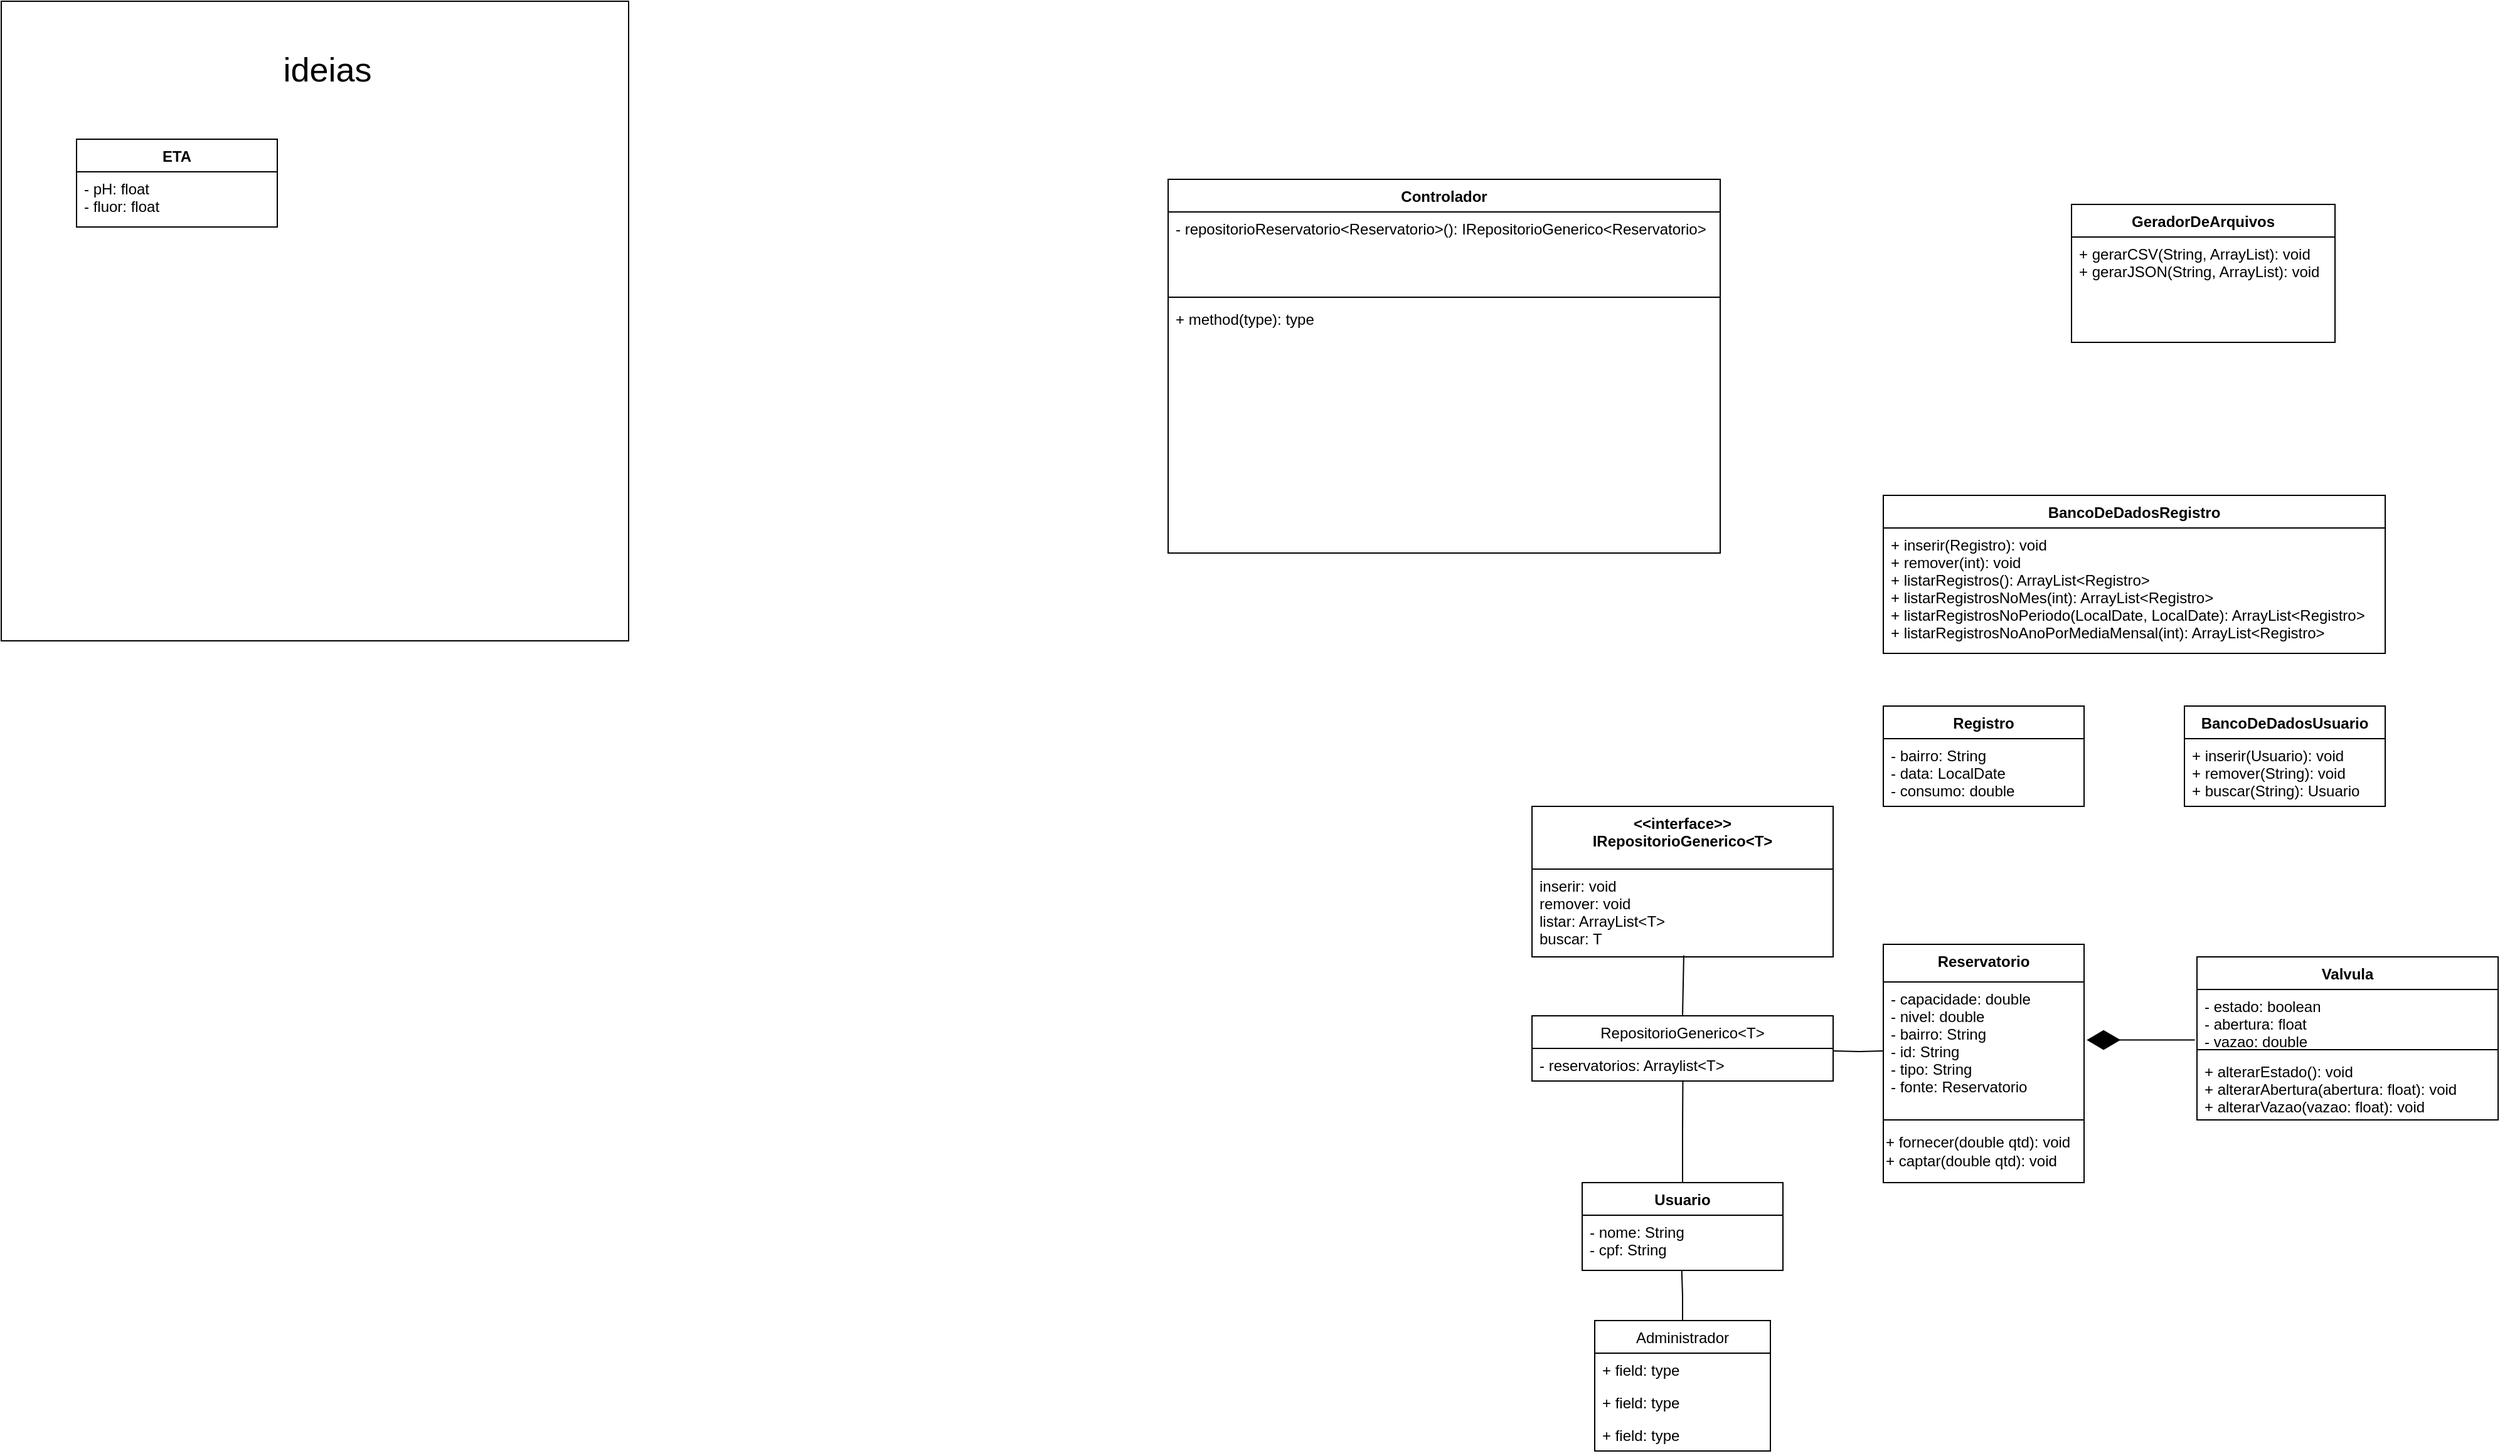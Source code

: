 <mxfile version="14.7.2" type="github">
  <diagram id="-gsOCJniIIdcKkO32to5" name="Page-1">
    <mxGraphModel dx="2381" dy="1046" grid="1" gridSize="10" guides="1" tooltips="1" connect="1" arrows="1" fold="1" page="0" pageScale="1" pageWidth="1169" pageHeight="827" background="none" math="0" shadow="0">
      <root>
        <mxCell id="0" />
        <mxCell id="1" parent="0" />
        <mxCell id="gzQUT5za1X285XwGKoim-14" value="" style="rounded=0;whiteSpace=wrap;html=1;" parent="1" vertex="1">
          <mxGeometry x="-1020" y="-362" width="500" height="510" as="geometry" />
        </mxCell>
        <mxCell id="XEYvs15T29jDYPcG7W7k-1" value="Reservatorio" style="swimlane;fontStyle=1;align=center;verticalAlign=top;childLayout=stackLayout;horizontal=1;startSize=30;horizontalStack=0;resizeParent=1;resizeParentMax=0;resizeLast=0;collapsible=1;marginBottom=0;" parent="1" vertex="1">
          <mxGeometry x="480" y="390" width="160" height="190" as="geometry">
            <mxRectangle x="475" y="232" width="110" height="26" as="alternateBounds" />
          </mxGeometry>
        </mxCell>
        <mxCell id="XEYvs15T29jDYPcG7W7k-2" value="- capacidade: double&#xa;- nivel: double&#xa;- bairro: String&#xa;- id: String&#xa;- tipo: String&#xa;- fonte: Reservatorio" style="text;strokeColor=none;fillColor=none;align=left;verticalAlign=top;spacingLeft=4;spacingRight=4;overflow=hidden;rotatable=0;points=[[0,0.5],[1,0.5]];portConstraint=eastwest;" parent="XEYvs15T29jDYPcG7W7k-1" vertex="1">
          <mxGeometry y="30" width="160" height="110" as="geometry" />
        </mxCell>
        <mxCell id="gzQUT5za1X285XwGKoim-1" value="+ fornecer(double qtd): void&lt;br&gt;+ captar(double qtd): void" style="html=1;align=left;" parent="XEYvs15T29jDYPcG7W7k-1" vertex="1">
          <mxGeometry y="140" width="160" height="50" as="geometry" />
        </mxCell>
        <mxCell id="XEYvs15T29jDYPcG7W7k-8" value="Valvula" style="swimlane;fontStyle=1;align=center;verticalAlign=top;childLayout=stackLayout;horizontal=1;startSize=26;horizontalStack=0;resizeParent=1;resizeParentMax=0;resizeLast=0;collapsible=1;marginBottom=0;" parent="1" vertex="1">
          <mxGeometry x="730" y="400" width="240" height="130" as="geometry" />
        </mxCell>
        <mxCell id="XEYvs15T29jDYPcG7W7k-9" value="- estado: boolean&#xa;- abertura: float&#xa;- vazao: double" style="text;strokeColor=none;fillColor=none;align=left;verticalAlign=top;spacingLeft=4;spacingRight=4;overflow=hidden;rotatable=0;points=[[0,0.5],[1,0.5]];portConstraint=eastwest;" parent="XEYvs15T29jDYPcG7W7k-8" vertex="1">
          <mxGeometry y="26" width="240" height="44" as="geometry" />
        </mxCell>
        <mxCell id="XEYvs15T29jDYPcG7W7k-10" value="" style="line;strokeWidth=1;fillColor=none;align=left;verticalAlign=middle;spacingTop=-1;spacingLeft=3;spacingRight=3;rotatable=0;labelPosition=right;points=[];portConstraint=eastwest;" parent="XEYvs15T29jDYPcG7W7k-8" vertex="1">
          <mxGeometry y="70" width="240" height="8" as="geometry" />
        </mxCell>
        <mxCell id="XEYvs15T29jDYPcG7W7k-11" value="+ alterarEstado(): void&#xa;+ alterarAbertura(abertura: float): void&#xa;+ alterarVazao(vazao: float): void" style="text;strokeColor=none;fillColor=none;align=left;verticalAlign=top;spacingLeft=4;spacingRight=4;overflow=hidden;rotatable=0;points=[[0,0.5],[1,0.5]];portConstraint=eastwest;" parent="XEYvs15T29jDYPcG7W7k-8" vertex="1">
          <mxGeometry y="78" width="240" height="52" as="geometry" />
        </mxCell>
        <mxCell id="JQQnFDqzoBP-I6LODJSh-22" value="" style="endArrow=diamondThin;endFill=1;endSize=24;html=1;exitX=-0.007;exitY=0.916;exitDx=0;exitDy=0;exitPerimeter=0;entryX=1.013;entryY=0.421;entryDx=0;entryDy=0;entryPerimeter=0;" parent="1" source="XEYvs15T29jDYPcG7W7k-9" target="XEYvs15T29jDYPcG7W7k-2" edge="1">
          <mxGeometry width="160" relative="1" as="geometry">
            <mxPoint x="630" y="420" as="sourcePoint" />
            <mxPoint x="690" y="466" as="targetPoint" />
          </mxGeometry>
        </mxCell>
        <mxCell id="JQQnFDqzoBP-I6LODJSh-25" value="ETA" style="swimlane;fontStyle=1;align=center;verticalAlign=top;childLayout=stackLayout;horizontal=1;startSize=26;horizontalStack=0;resizeParent=1;resizeParentMax=0;resizeLast=0;collapsible=1;marginBottom=0;" parent="1" vertex="1">
          <mxGeometry x="-960" y="-252" width="160" height="70" as="geometry" />
        </mxCell>
        <mxCell id="JQQnFDqzoBP-I6LODJSh-26" value="- pH: float&#xa;- fluor: float" style="text;strokeColor=none;fillColor=none;align=left;verticalAlign=top;spacingLeft=4;spacingRight=4;overflow=hidden;rotatable=0;points=[[0,0.5],[1,0.5]];portConstraint=eastwest;" parent="JQQnFDqzoBP-I6LODJSh-25" vertex="1">
          <mxGeometry y="26" width="160" height="44" as="geometry" />
        </mxCell>
        <mxCell id="JQQnFDqzoBP-I6LODJSh-38" value="RepositorioGenerico&lt;T&gt;" style="swimlane;fontStyle=0;childLayout=stackLayout;horizontal=1;startSize=26;fillColor=none;horizontalStack=0;resizeParent=1;resizeParentMax=0;resizeLast=0;collapsible=1;marginBottom=0;" parent="1" vertex="1">
          <mxGeometry x="200" y="447" width="240" height="52" as="geometry" />
        </mxCell>
        <mxCell id="JQQnFDqzoBP-I6LODJSh-39" value="- reservatorios: Arraylist&lt;T&gt;" style="text;strokeColor=none;fillColor=none;align=left;verticalAlign=top;spacingLeft=4;spacingRight=4;overflow=hidden;rotatable=0;points=[[0,0.5],[1,0.5]];portConstraint=eastwest;" parent="JQQnFDqzoBP-I6LODJSh-38" vertex="1">
          <mxGeometry y="26" width="240" height="26" as="geometry" />
        </mxCell>
        <mxCell id="JQQnFDqzoBP-I6LODJSh-44" style="edgeStyle=orthogonalEdgeStyle;rounded=0;orthogonalLoop=1;jettySize=auto;html=1;entryX=0;entryY=0.5;entryDx=0;entryDy=0;endArrow=none;endFill=0;" parent="1" target="XEYvs15T29jDYPcG7W7k-2" edge="1">
          <mxGeometry relative="1" as="geometry">
            <mxPoint x="440" y="475" as="sourcePoint" />
          </mxGeometry>
        </mxCell>
        <mxCell id="B4zHAHr1nAyR_HQkKBaB-5" style="edgeStyle=orthogonalEdgeStyle;rounded=0;orthogonalLoop=1;jettySize=auto;html=1;entryX=0.5;entryY=0;entryDx=0;entryDy=0;endArrow=none;endFill=0;exitX=0.504;exitY=0.983;exitDx=0;exitDy=0;exitPerimeter=0;" parent="1" source="ZGSeOnVhYkG-6NrmND0K-4" target="JQQnFDqzoBP-I6LODJSh-38" edge="1">
          <mxGeometry relative="1" as="geometry">
            <mxPoint x="320" y="400" as="sourcePoint" />
            <Array as="points">
              <mxPoint x="320" y="399" />
            </Array>
          </mxGeometry>
        </mxCell>
        <mxCell id="gzQUT5za1X285XwGKoim-6" value="Registro" style="swimlane;fontStyle=1;align=center;verticalAlign=top;childLayout=stackLayout;horizontal=1;startSize=26;horizontalStack=0;resizeParent=1;resizeParentMax=0;resizeLast=0;collapsible=1;marginBottom=0;" parent="1" vertex="1">
          <mxGeometry x="480" y="200" width="160" height="80" as="geometry" />
        </mxCell>
        <mxCell id="gzQUT5za1X285XwGKoim-7" value="- bairro: String&#xa;- data: LocalDate&#xa;- consumo: double" style="text;strokeColor=none;fillColor=none;align=left;verticalAlign=top;spacingLeft=4;spacingRight=4;overflow=hidden;rotatable=0;points=[[0,0.5],[1,0.5]];portConstraint=eastwest;" parent="gzQUT5za1X285XwGKoim-6" vertex="1">
          <mxGeometry y="26" width="160" height="54" as="geometry" />
        </mxCell>
        <mxCell id="gzQUT5za1X285XwGKoim-15" value="ideias" style="text;html=1;strokeColor=none;fillColor=none;align=center;verticalAlign=middle;whiteSpace=wrap;rounded=0;fontSize=27;" parent="1" vertex="1">
          <mxGeometry x="-900" y="-332" width="280" height="50" as="geometry" />
        </mxCell>
        <mxCell id="ZGSeOnVhYkG-6NrmND0K-1" value="&lt;&lt;interface&gt;&gt;&#xa;IRepositorioGenerico&lt;T&gt;&#xa;" style="swimlane;fontStyle=1;align=center;verticalAlign=top;childLayout=stackLayout;horizontal=1;startSize=50;horizontalStack=0;resizeParent=1;resizeParentMax=0;resizeLast=0;collapsible=1;marginBottom=0;" parent="1" vertex="1">
          <mxGeometry x="200" y="280" width="240" height="120" as="geometry" />
        </mxCell>
        <mxCell id="ZGSeOnVhYkG-6NrmND0K-4" value="inserir: void&#xa;remover: void&#xa;listar: ArrayList&lt;T&gt;&#xa;buscar: T" style="text;strokeColor=none;fillColor=none;align=left;verticalAlign=top;spacingLeft=4;spacingRight=4;overflow=hidden;rotatable=0;points=[[0,0.5],[1,0.5]];portConstraint=eastwest;" parent="ZGSeOnVhYkG-6NrmND0K-1" vertex="1">
          <mxGeometry y="50" width="240" height="70" as="geometry" />
        </mxCell>
        <mxCell id="ZGSeOnVhYkG-6NrmND0K-12" style="edgeStyle=orthogonalEdgeStyle;rounded=0;orthogonalLoop=1;jettySize=auto;html=1;exitX=0.5;exitY=0;exitDx=0;exitDy=0;entryX=0.501;entryY=0.975;entryDx=0;entryDy=0;entryPerimeter=0;endArrow=none;endFill=0;" parent="1" source="ZGSeOnVhYkG-6NrmND0K-6" target="JQQnFDqzoBP-I6LODJSh-39" edge="1">
          <mxGeometry relative="1" as="geometry" />
        </mxCell>
        <mxCell id="ZGSeOnVhYkG-6NrmND0K-6" value="Usuario" style="swimlane;fontStyle=1;align=center;verticalAlign=top;childLayout=stackLayout;horizontal=1;startSize=26;horizontalStack=0;resizeParent=1;resizeParentMax=0;resizeLast=0;collapsible=1;marginBottom=0;" parent="1" vertex="1">
          <mxGeometry x="240" y="580" width="160" height="70" as="geometry" />
        </mxCell>
        <mxCell id="ZGSeOnVhYkG-6NrmND0K-7" value="- nome: String&#xa;- cpf: String" style="text;strokeColor=none;fillColor=none;align=left;verticalAlign=top;spacingLeft=4;spacingRight=4;overflow=hidden;rotatable=0;points=[[0,0.5],[1,0.5]];portConstraint=eastwest;" parent="ZGSeOnVhYkG-6NrmND0K-6" vertex="1">
          <mxGeometry y="26" width="160" height="44" as="geometry" />
        </mxCell>
        <mxCell id="ZGSeOnVhYkG-6NrmND0K-17" style="edgeStyle=orthogonalEdgeStyle;rounded=0;orthogonalLoop=1;jettySize=auto;html=1;entryX=0.496;entryY=1.011;entryDx=0;entryDy=0;entryPerimeter=0;endArrow=none;endFill=0;" parent="1" source="ZGSeOnVhYkG-6NrmND0K-13" target="ZGSeOnVhYkG-6NrmND0K-7" edge="1">
          <mxGeometry relative="1" as="geometry" />
        </mxCell>
        <mxCell id="ZGSeOnVhYkG-6NrmND0K-13" value="Administrador" style="swimlane;fontStyle=0;childLayout=stackLayout;horizontal=1;startSize=26;fillColor=none;horizontalStack=0;resizeParent=1;resizeParentMax=0;resizeLast=0;collapsible=1;marginBottom=0;" parent="1" vertex="1">
          <mxGeometry x="250" y="690" width="140" height="104" as="geometry" />
        </mxCell>
        <mxCell id="ZGSeOnVhYkG-6NrmND0K-14" value="+ field: type" style="text;strokeColor=none;fillColor=none;align=left;verticalAlign=top;spacingLeft=4;spacingRight=4;overflow=hidden;rotatable=0;points=[[0,0.5],[1,0.5]];portConstraint=eastwest;" parent="ZGSeOnVhYkG-6NrmND0K-13" vertex="1">
          <mxGeometry y="26" width="140" height="26" as="geometry" />
        </mxCell>
        <mxCell id="ZGSeOnVhYkG-6NrmND0K-15" value="+ field: type" style="text;strokeColor=none;fillColor=none;align=left;verticalAlign=top;spacingLeft=4;spacingRight=4;overflow=hidden;rotatable=0;points=[[0,0.5],[1,0.5]];portConstraint=eastwest;" parent="ZGSeOnVhYkG-6NrmND0K-13" vertex="1">
          <mxGeometry y="52" width="140" height="26" as="geometry" />
        </mxCell>
        <mxCell id="ZGSeOnVhYkG-6NrmND0K-16" value="+ field: type" style="text;strokeColor=none;fillColor=none;align=left;verticalAlign=top;spacingLeft=4;spacingRight=4;overflow=hidden;rotatable=0;points=[[0,0.5],[1,0.5]];portConstraint=eastwest;" parent="ZGSeOnVhYkG-6NrmND0K-13" vertex="1">
          <mxGeometry y="78" width="140" height="26" as="geometry" />
        </mxCell>
        <mxCell id="ZGSeOnVhYkG-6NrmND0K-18" value="Controlador" style="swimlane;fontStyle=1;align=center;verticalAlign=top;childLayout=stackLayout;horizontal=1;startSize=26;horizontalStack=0;resizeParent=1;resizeParentMax=0;resizeLast=0;collapsible=1;marginBottom=0;" parent="1" vertex="1">
          <mxGeometry x="-90" y="-220" width="440" height="298" as="geometry" />
        </mxCell>
        <mxCell id="ZGSeOnVhYkG-6NrmND0K-19" value="- repositorioReservatorio&lt;Reservatorio&gt;(): IRepositorioGenerico&lt;Reservatorio&gt;" style="text;strokeColor=none;fillColor=none;align=left;verticalAlign=top;spacingLeft=4;spacingRight=4;overflow=hidden;rotatable=0;points=[[0,0.5],[1,0.5]];portConstraint=eastwest;" parent="ZGSeOnVhYkG-6NrmND0K-18" vertex="1">
          <mxGeometry y="26" width="440" height="64" as="geometry" />
        </mxCell>
        <mxCell id="ZGSeOnVhYkG-6NrmND0K-20" value="" style="line;strokeWidth=1;fillColor=none;align=left;verticalAlign=middle;spacingTop=-1;spacingLeft=3;spacingRight=3;rotatable=0;labelPosition=right;points=[];portConstraint=eastwest;" parent="ZGSeOnVhYkG-6NrmND0K-18" vertex="1">
          <mxGeometry y="90" width="440" height="8" as="geometry" />
        </mxCell>
        <mxCell id="ZGSeOnVhYkG-6NrmND0K-21" value="+ method(type): type" style="text;strokeColor=none;fillColor=none;align=left;verticalAlign=top;spacingLeft=4;spacingRight=4;overflow=hidden;rotatable=0;points=[[0,0.5],[1,0.5]];portConstraint=eastwest;" parent="ZGSeOnVhYkG-6NrmND0K-18" vertex="1">
          <mxGeometry y="98" width="440" height="200" as="geometry" />
        </mxCell>
        <mxCell id="ZGSeOnVhYkG-6NrmND0K-22" value="BancoDeDadosRegistro" style="swimlane;fontStyle=1;align=center;verticalAlign=top;childLayout=stackLayout;horizontal=1;startSize=26;horizontalStack=0;resizeParent=1;resizeParentMax=0;resizeLast=0;collapsible=1;marginBottom=0;" parent="1" vertex="1">
          <mxGeometry x="480" y="32" width="400" height="126" as="geometry" />
        </mxCell>
        <mxCell id="ZGSeOnVhYkG-6NrmND0K-25" value="+ inserir(Registro): void&#xa;+ remover(int): void&#xa;+ listarRegistros(): ArrayList&lt;Registro&gt;&#xa;+ listarRegistrosNoMes(int): ArrayList&lt;Registro&gt;&#xa;+ listarRegistrosNoPeriodo(LocalDate, LocalDate): ArrayList&lt;Registro&gt;&#xa;+ listarRegistrosNoAnoPorMediaMensal(int): ArrayList&lt;Registro&gt;" style="text;strokeColor=none;fillColor=none;align=left;verticalAlign=top;spacingLeft=4;spacingRight=4;overflow=hidden;rotatable=0;points=[[0,0.5],[1,0.5]];portConstraint=eastwest;" parent="ZGSeOnVhYkG-6NrmND0K-22" vertex="1">
          <mxGeometry y="26" width="400" height="100" as="geometry" />
        </mxCell>
        <mxCell id="ZGSeOnVhYkG-6NrmND0K-30" value="BancoDeDadosUsuario" style="swimlane;fontStyle=1;align=center;verticalAlign=top;childLayout=stackLayout;horizontal=1;startSize=26;horizontalStack=0;resizeParent=1;resizeParentMax=0;resizeLast=0;collapsible=1;marginBottom=0;" parent="1" vertex="1">
          <mxGeometry x="720" y="200" width="160" height="80" as="geometry" />
        </mxCell>
        <mxCell id="ZGSeOnVhYkG-6NrmND0K-33" value="+ inserir(Usuario): void&#xa;+ remover(String): void&#xa;+ buscar(String): Usuario" style="text;strokeColor=none;fillColor=none;align=left;verticalAlign=top;spacingLeft=4;spacingRight=4;overflow=hidden;rotatable=0;points=[[0,0.5],[1,0.5]];portConstraint=eastwest;" parent="ZGSeOnVhYkG-6NrmND0K-30" vertex="1">
          <mxGeometry y="26" width="160" height="54" as="geometry" />
        </mxCell>
        <mxCell id="L2nLWlJkYwpwYnrZozBT-7" value="GeradorDeArquivos" style="swimlane;fontStyle=1;align=center;verticalAlign=top;childLayout=stackLayout;horizontal=1;startSize=26;horizontalStack=0;resizeParent=1;resizeParentMax=0;resizeLast=0;collapsible=1;marginBottom=0;" vertex="1" parent="1">
          <mxGeometry x="630" y="-200" width="210" height="110" as="geometry" />
        </mxCell>
        <mxCell id="L2nLWlJkYwpwYnrZozBT-10" value="+ gerarCSV(String, ArrayList): void&#xa;+ gerarJSON(String, ArrayList): void" style="text;strokeColor=none;fillColor=none;align=left;verticalAlign=top;spacingLeft=4;spacingRight=4;overflow=hidden;rotatable=0;points=[[0,0.5],[1,0.5]];portConstraint=eastwest;" vertex="1" parent="L2nLWlJkYwpwYnrZozBT-7">
          <mxGeometry y="26" width="210" height="84" as="geometry" />
        </mxCell>
      </root>
    </mxGraphModel>
  </diagram>
</mxfile>
